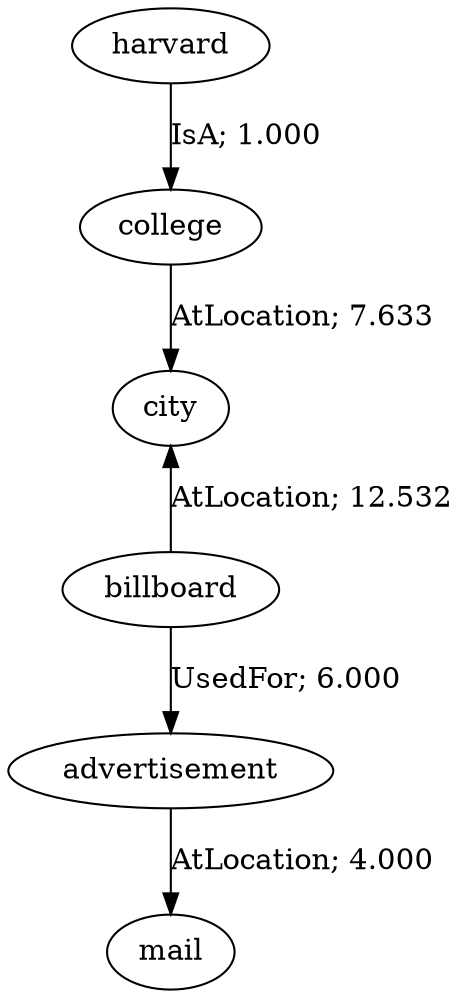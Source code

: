 // The path the concepts from "harvard" to "mail".Path Length: 5; Weight Sum: 31.165478646987957; Average Weight: 6.233095729397592
digraph "5_b---harvard-mail---PLen5_WSum31.165_WAvg6.233" {
	0 [label=harvard]
	1 [label=college]
	2 [label=city]
	3 [label=billboard]
	4 [label=advertisement]
	5 [label=mail]
	0 -> 1 [label="IsA; 1.000" dir=forward weight=1.000]
	1 -> 2 [label="AtLocation; 7.633" dir=forward weight=7.633]
	2 -> 3 [label="AtLocation; 12.532" dir=back weight=12.532]
	3 -> 4 [label="UsedFor; 6.000" dir=forward weight=6.000]
	4 -> 5 [label="AtLocation; 4.000" dir=forward weight=4.000]
}
